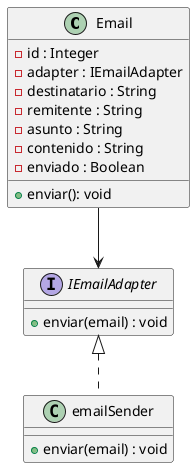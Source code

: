 @startuml email

class Email {
    - id : Integer
    - adapter : IEmailAdapter
    - destinatario : String
    - remitente : String
    - asunto : String
    - contenido : String
    - enviado : Boolean

    + enviar(): void
}

interface IEmailAdapter{
    + enviar(email) : void
}

class emailSender implements IEmailAdapter{
    + enviar(email) : void
}

Email --> IEmailAdapter



@enduml